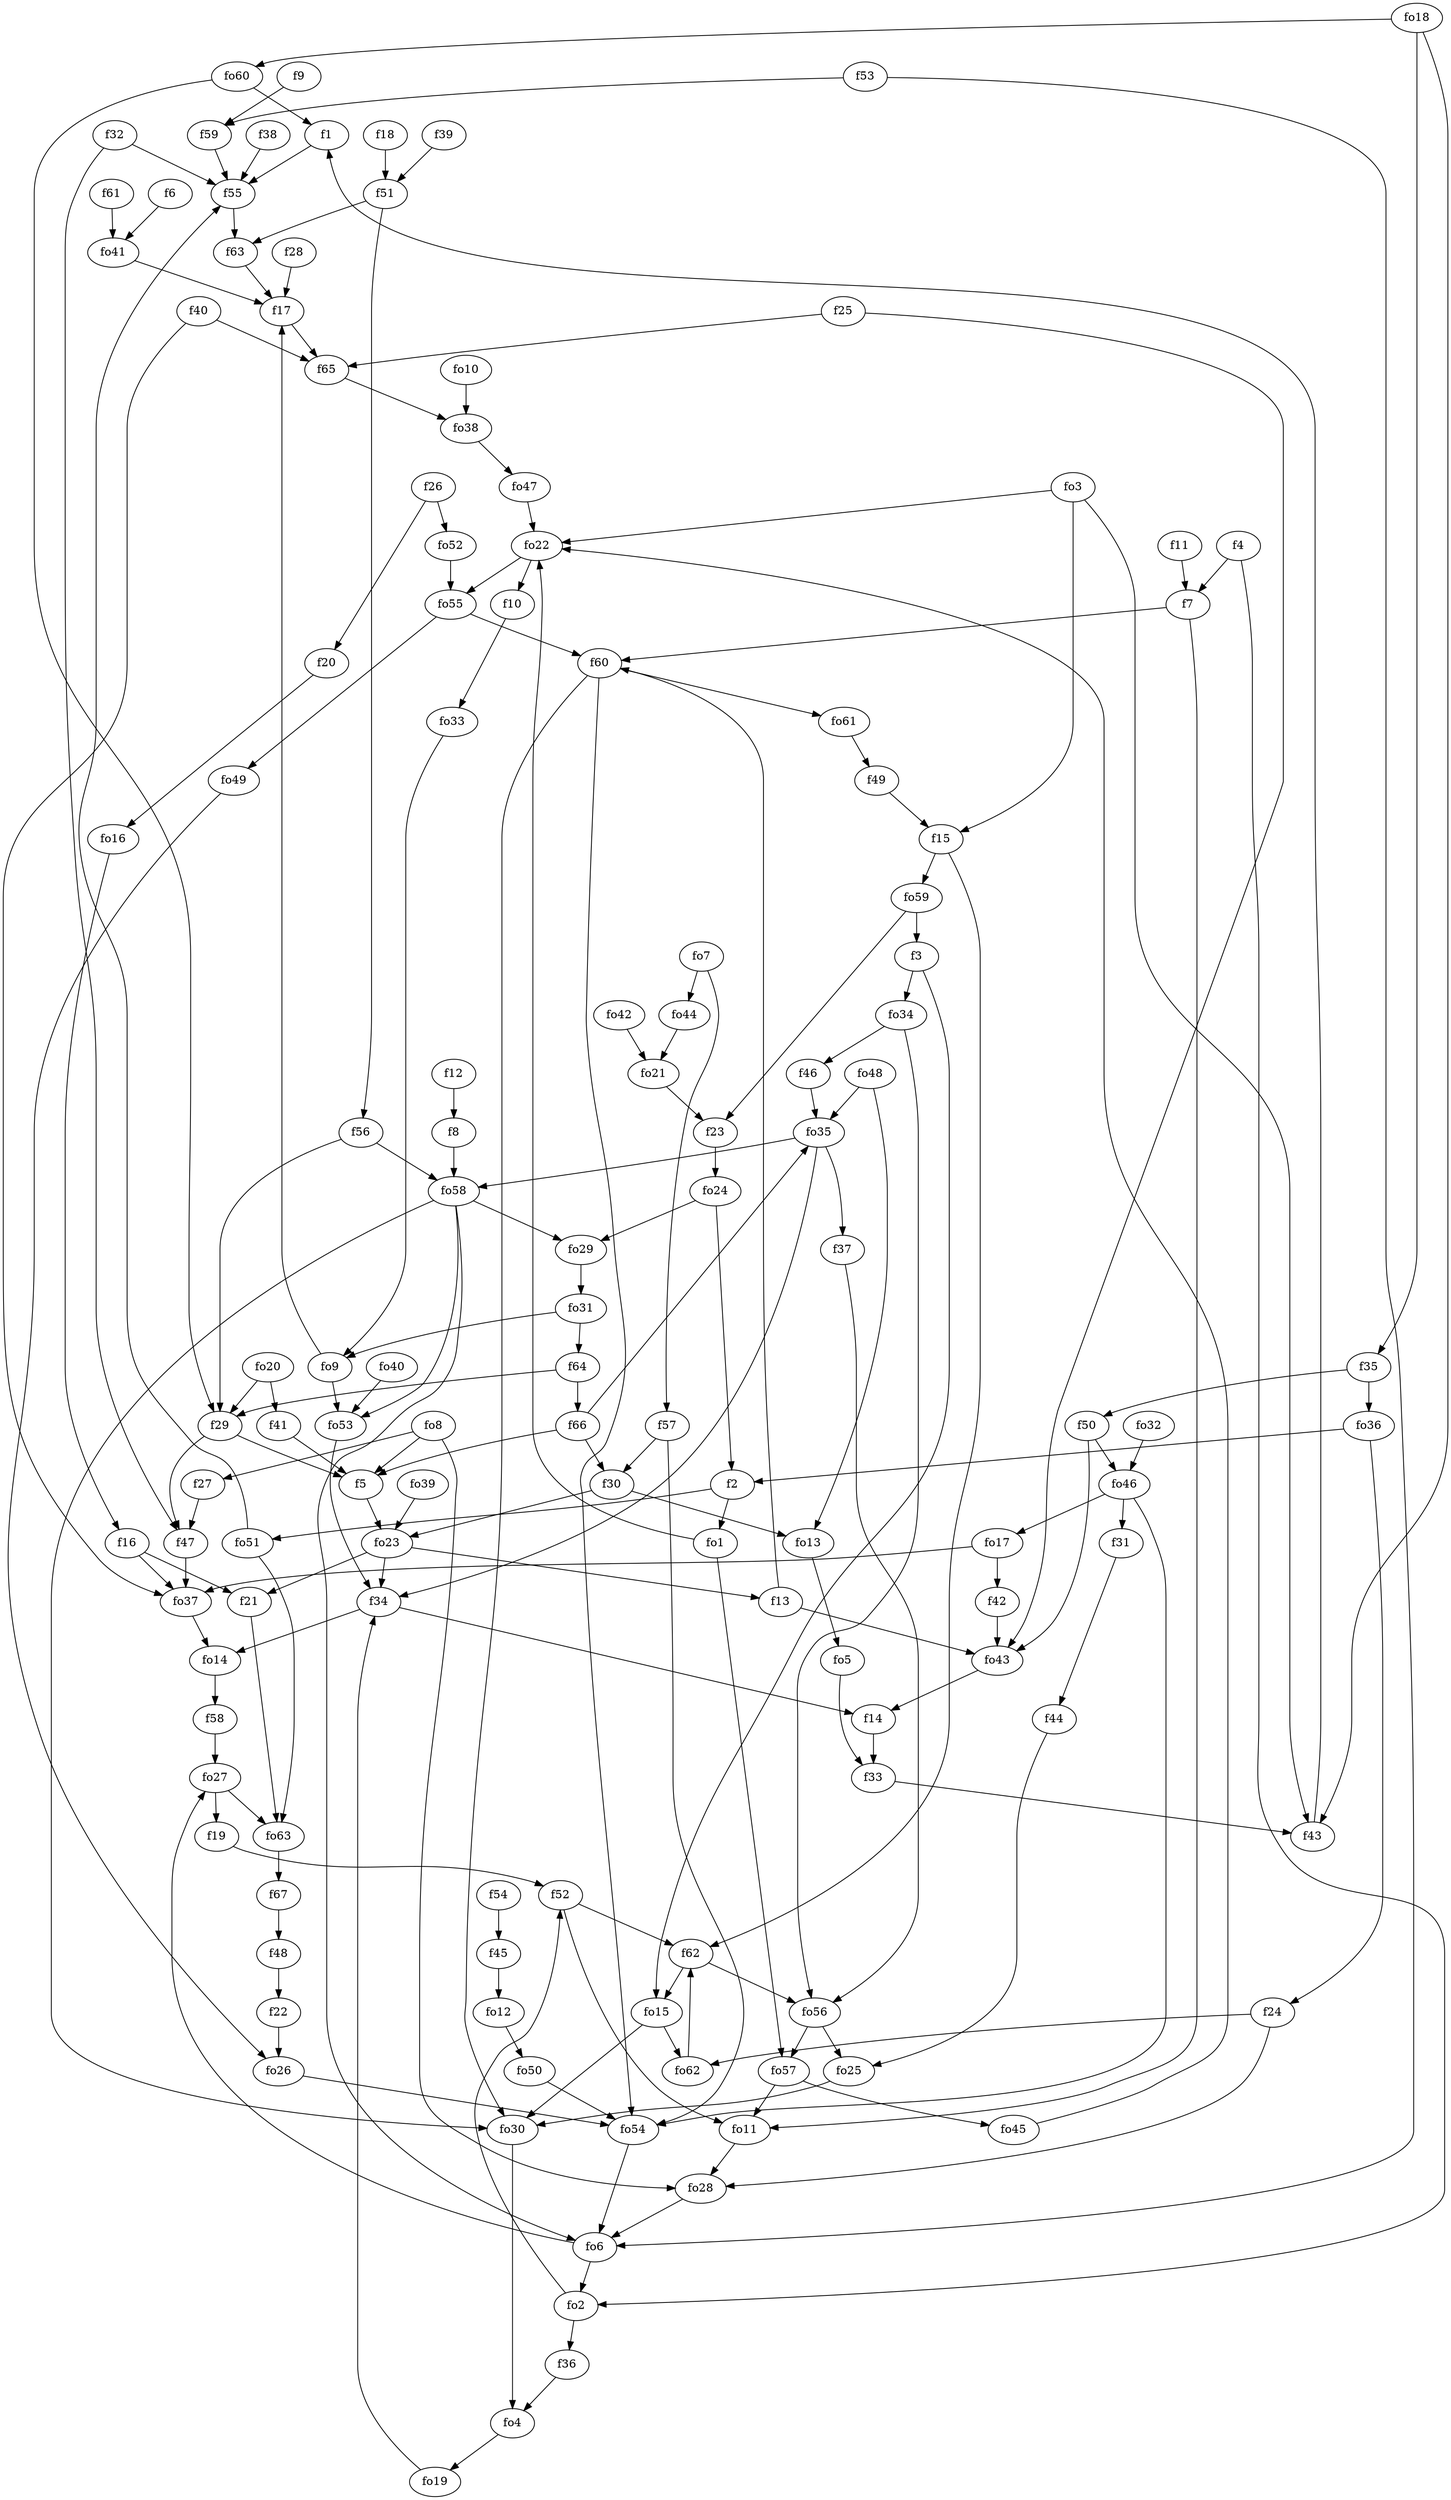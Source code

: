 strict digraph  {
f1;
f2;
f3;
f4;
f5;
f6;
f7;
f8;
f9;
f10;
f11;
f12;
f13;
f14;
f15;
f16;
f17;
f18;
f19;
f20;
f21;
f22;
f23;
f24;
f25;
f26;
f27;
f28;
f29;
f30;
f31;
f32;
f33;
f34;
f35;
f36;
f37;
f38;
f39;
f40;
f41;
f42;
f43;
f44;
f45;
f46;
f47;
f48;
f49;
f50;
f51;
f52;
f53;
f54;
f55;
f56;
f57;
f58;
f59;
f60;
f61;
f62;
f63;
f64;
f65;
f66;
f67;
fo1;
fo2;
fo3;
fo4;
fo5;
fo6;
fo7;
fo8;
fo9;
fo10;
fo11;
fo12;
fo13;
fo14;
fo15;
fo16;
fo17;
fo18;
fo19;
fo20;
fo21;
fo22;
fo23;
fo24;
fo25;
fo26;
fo27;
fo28;
fo29;
fo30;
fo31;
fo32;
fo33;
fo34;
fo35;
fo36;
fo37;
fo38;
fo39;
fo40;
fo41;
fo42;
fo43;
fo44;
fo45;
fo46;
fo47;
fo48;
fo49;
fo50;
fo51;
fo52;
fo53;
fo54;
fo55;
fo56;
fo57;
fo58;
fo59;
fo60;
fo61;
fo62;
fo63;
f1 -> f55  [weight=2];
f2 -> fo51  [weight=2];
f2 -> fo1  [weight=2];
f3 -> fo15  [weight=2];
f3 -> fo34  [weight=2];
f4 -> fo2  [weight=2];
f4 -> f7  [weight=2];
f5 -> fo23  [weight=2];
f6 -> fo41  [weight=2];
f7 -> fo11  [weight=2];
f7 -> f60  [weight=2];
f8 -> fo58  [weight=2];
f9 -> f59  [weight=2];
f10 -> fo33  [weight=2];
f11 -> f7  [weight=2];
f12 -> f8  [weight=2];
f13 -> fo43  [weight=2];
f13 -> f60  [weight=2];
f14 -> f33  [weight=2];
f15 -> fo59  [weight=2];
f15 -> f62  [weight=2];
f16 -> fo37  [weight=2];
f16 -> f21  [weight=2];
f17 -> f65  [weight=2];
f18 -> f51  [weight=2];
f19 -> f52  [weight=2];
f20 -> fo16  [weight=2];
f21 -> fo63  [weight=2];
f22 -> fo26  [weight=2];
f23 -> fo24  [weight=2];
f24 -> fo62  [weight=2];
f24 -> fo28  [weight=2];
f25 -> fo43  [weight=2];
f25 -> f65  [weight=2];
f26 -> f20  [weight=2];
f26 -> fo52  [weight=2];
f27 -> f47  [weight=2];
f28 -> f17  [weight=2];
f29 -> f47  [weight=2];
f29 -> f5  [weight=2];
f30 -> fo23  [weight=2];
f30 -> fo13  [weight=2];
f31 -> f44  [weight=2];
f32 -> f47  [weight=2];
f32 -> f55  [weight=2];
f33 -> f43  [weight=2];
f34 -> f14  [weight=2];
f34 -> fo14  [weight=2];
f35 -> fo36  [weight=2];
f35 -> f50  [weight=2];
f36 -> fo4  [weight=2];
f37 -> fo56  [weight=2];
f38 -> f55  [weight=2];
f39 -> f51  [weight=2];
f40 -> fo37  [weight=2];
f40 -> f65  [weight=2];
f41 -> f5  [weight=2];
f42 -> fo43  [weight=2];
f43 -> f1  [weight=2];
f44 -> fo25  [weight=2];
f45 -> fo12  [weight=2];
f46 -> fo35  [weight=2];
f47 -> fo37  [weight=2];
f48 -> f22  [weight=2];
f49 -> f15  [weight=2];
f50 -> fo43  [weight=2];
f50 -> fo46  [weight=2];
f51 -> f56  [weight=2];
f51 -> f63  [weight=2];
f52 -> f62  [weight=2];
f52 -> fo11  [weight=2];
f53 -> f59  [weight=2];
f53 -> fo6  [weight=2];
f54 -> f45  [weight=2];
f55 -> f63  [weight=2];
f56 -> fo58  [weight=2];
f56 -> f29  [weight=2];
f57 -> f30  [weight=2];
f57 -> fo54  [weight=2];
f58 -> fo27  [weight=2];
f59 -> f55  [weight=2];
f60 -> fo61  [weight=2];
f60 -> fo54  [weight=2];
f60 -> fo30  [weight=2];
f61 -> fo41  [weight=2];
f62 -> fo56  [weight=2];
f62 -> fo15  [weight=2];
f63 -> f17  [weight=2];
f64 -> f29  [weight=2];
f64 -> f66  [weight=2];
f65 -> fo38  [weight=2];
f66 -> f5  [weight=2];
f66 -> f30  [weight=2];
f66 -> fo35  [weight=2];
f67 -> f48  [weight=2];
fo1 -> fo22  [weight=2];
fo1 -> fo57  [weight=2];
fo2 -> f36  [weight=2];
fo2 -> f52  [weight=2];
fo3 -> f43  [weight=2];
fo3 -> fo22  [weight=2];
fo3 -> f15  [weight=2];
fo4 -> fo19  [weight=2];
fo5 -> f33  [weight=2];
fo6 -> fo27  [weight=2];
fo6 -> fo2  [weight=2];
fo7 -> fo44  [weight=2];
fo7 -> f57  [weight=2];
fo8 -> fo28  [weight=2];
fo8 -> f5  [weight=2];
fo8 -> f27  [weight=2];
fo9 -> fo53  [weight=2];
fo9 -> f17  [weight=2];
fo10 -> fo38  [weight=2];
fo11 -> fo28  [weight=2];
fo12 -> fo50  [weight=2];
fo13 -> fo5  [weight=2];
fo14 -> f58  [weight=2];
fo15 -> fo62  [weight=2];
fo15 -> fo30  [weight=2];
fo16 -> f16  [weight=2];
fo17 -> f42  [weight=2];
fo17 -> fo37  [weight=2];
fo18 -> fo60  [weight=2];
fo18 -> f43  [weight=2];
fo18 -> f35  [weight=2];
fo19 -> f34  [weight=2];
fo20 -> f41  [weight=2];
fo20 -> f29  [weight=2];
fo21 -> f23  [weight=2];
fo22 -> f10  [weight=2];
fo22 -> fo55  [weight=2];
fo23 -> f34  [weight=2];
fo23 -> f21  [weight=2];
fo23 -> f13  [weight=2];
fo24 -> f2  [weight=2];
fo24 -> fo29  [weight=2];
fo25 -> fo30  [weight=2];
fo26 -> fo54  [weight=2];
fo27 -> f19  [weight=2];
fo27 -> fo63  [weight=2];
fo28 -> fo6  [weight=2];
fo29 -> fo31  [weight=2];
fo30 -> fo4  [weight=2];
fo31 -> fo9  [weight=2];
fo31 -> f64  [weight=2];
fo32 -> fo46  [weight=2];
fo33 -> fo9  [weight=2];
fo34 -> fo56  [weight=2];
fo34 -> f46  [weight=2];
fo35 -> f34  [weight=2];
fo35 -> f37  [weight=2];
fo35 -> fo58  [weight=2];
fo36 -> f24  [weight=2];
fo36 -> f2  [weight=2];
fo37 -> fo14  [weight=2];
fo38 -> fo47  [weight=2];
fo39 -> fo23  [weight=2];
fo40 -> fo53  [weight=2];
fo41 -> f17  [weight=2];
fo42 -> fo21  [weight=2];
fo43 -> f14  [weight=2];
fo44 -> fo21  [weight=2];
fo45 -> fo22  [weight=2];
fo46 -> fo54  [weight=2];
fo46 -> f31  [weight=2];
fo46 -> fo17  [weight=2];
fo47 -> fo22  [weight=2];
fo48 -> fo35  [weight=2];
fo48 -> fo13  [weight=2];
fo49 -> fo26  [weight=2];
fo50 -> fo54  [weight=2];
fo51 -> fo63  [weight=2];
fo51 -> f55  [weight=2];
fo52 -> fo55  [weight=2];
fo53 -> f34  [weight=2];
fo54 -> fo6  [weight=2];
fo55 -> fo49  [weight=2];
fo55 -> f60  [weight=2];
fo56 -> fo57  [weight=2];
fo56 -> fo25  [weight=2];
fo57 -> fo45  [weight=2];
fo57 -> fo11  [weight=2];
fo58 -> fo6  [weight=2];
fo58 -> fo29  [weight=2];
fo58 -> fo30  [weight=2];
fo58 -> fo53  [weight=2];
fo59 -> f3  [weight=2];
fo59 -> f23  [weight=2];
fo60 -> f29  [weight=2];
fo60 -> f1  [weight=2];
fo61 -> f49  [weight=2];
fo62 -> f62  [weight=2];
fo63 -> f67  [weight=2];
}
